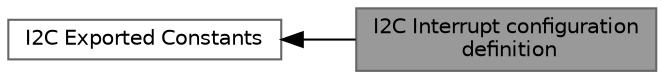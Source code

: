 digraph "I2C Interrupt configuration definition"
{
 // LATEX_PDF_SIZE
  bgcolor="transparent";
  edge [fontname=Helvetica,fontsize=10,labelfontname=Helvetica,labelfontsize=10];
  node [fontname=Helvetica,fontsize=10,shape=box,height=0.2,width=0.4];
  rankdir=LR;
  Node2 [id="Node000002",label="I2C Exported Constants",height=0.2,width=0.4,color="grey40", fillcolor="white", style="filled",URL="$group__I2C__Exported__Constants.html",tooltip=" "];
  Node1 [id="Node000001",label="I2C Interrupt configuration\l definition",height=0.2,width=0.4,color="gray40", fillcolor="grey60", style="filled", fontcolor="black",tooltip="I2C Interrupt definition Elements values convention: 0xXXXXXXXX."];
  Node2->Node1 [shape=plaintext, dir="back", style="solid"];
}
